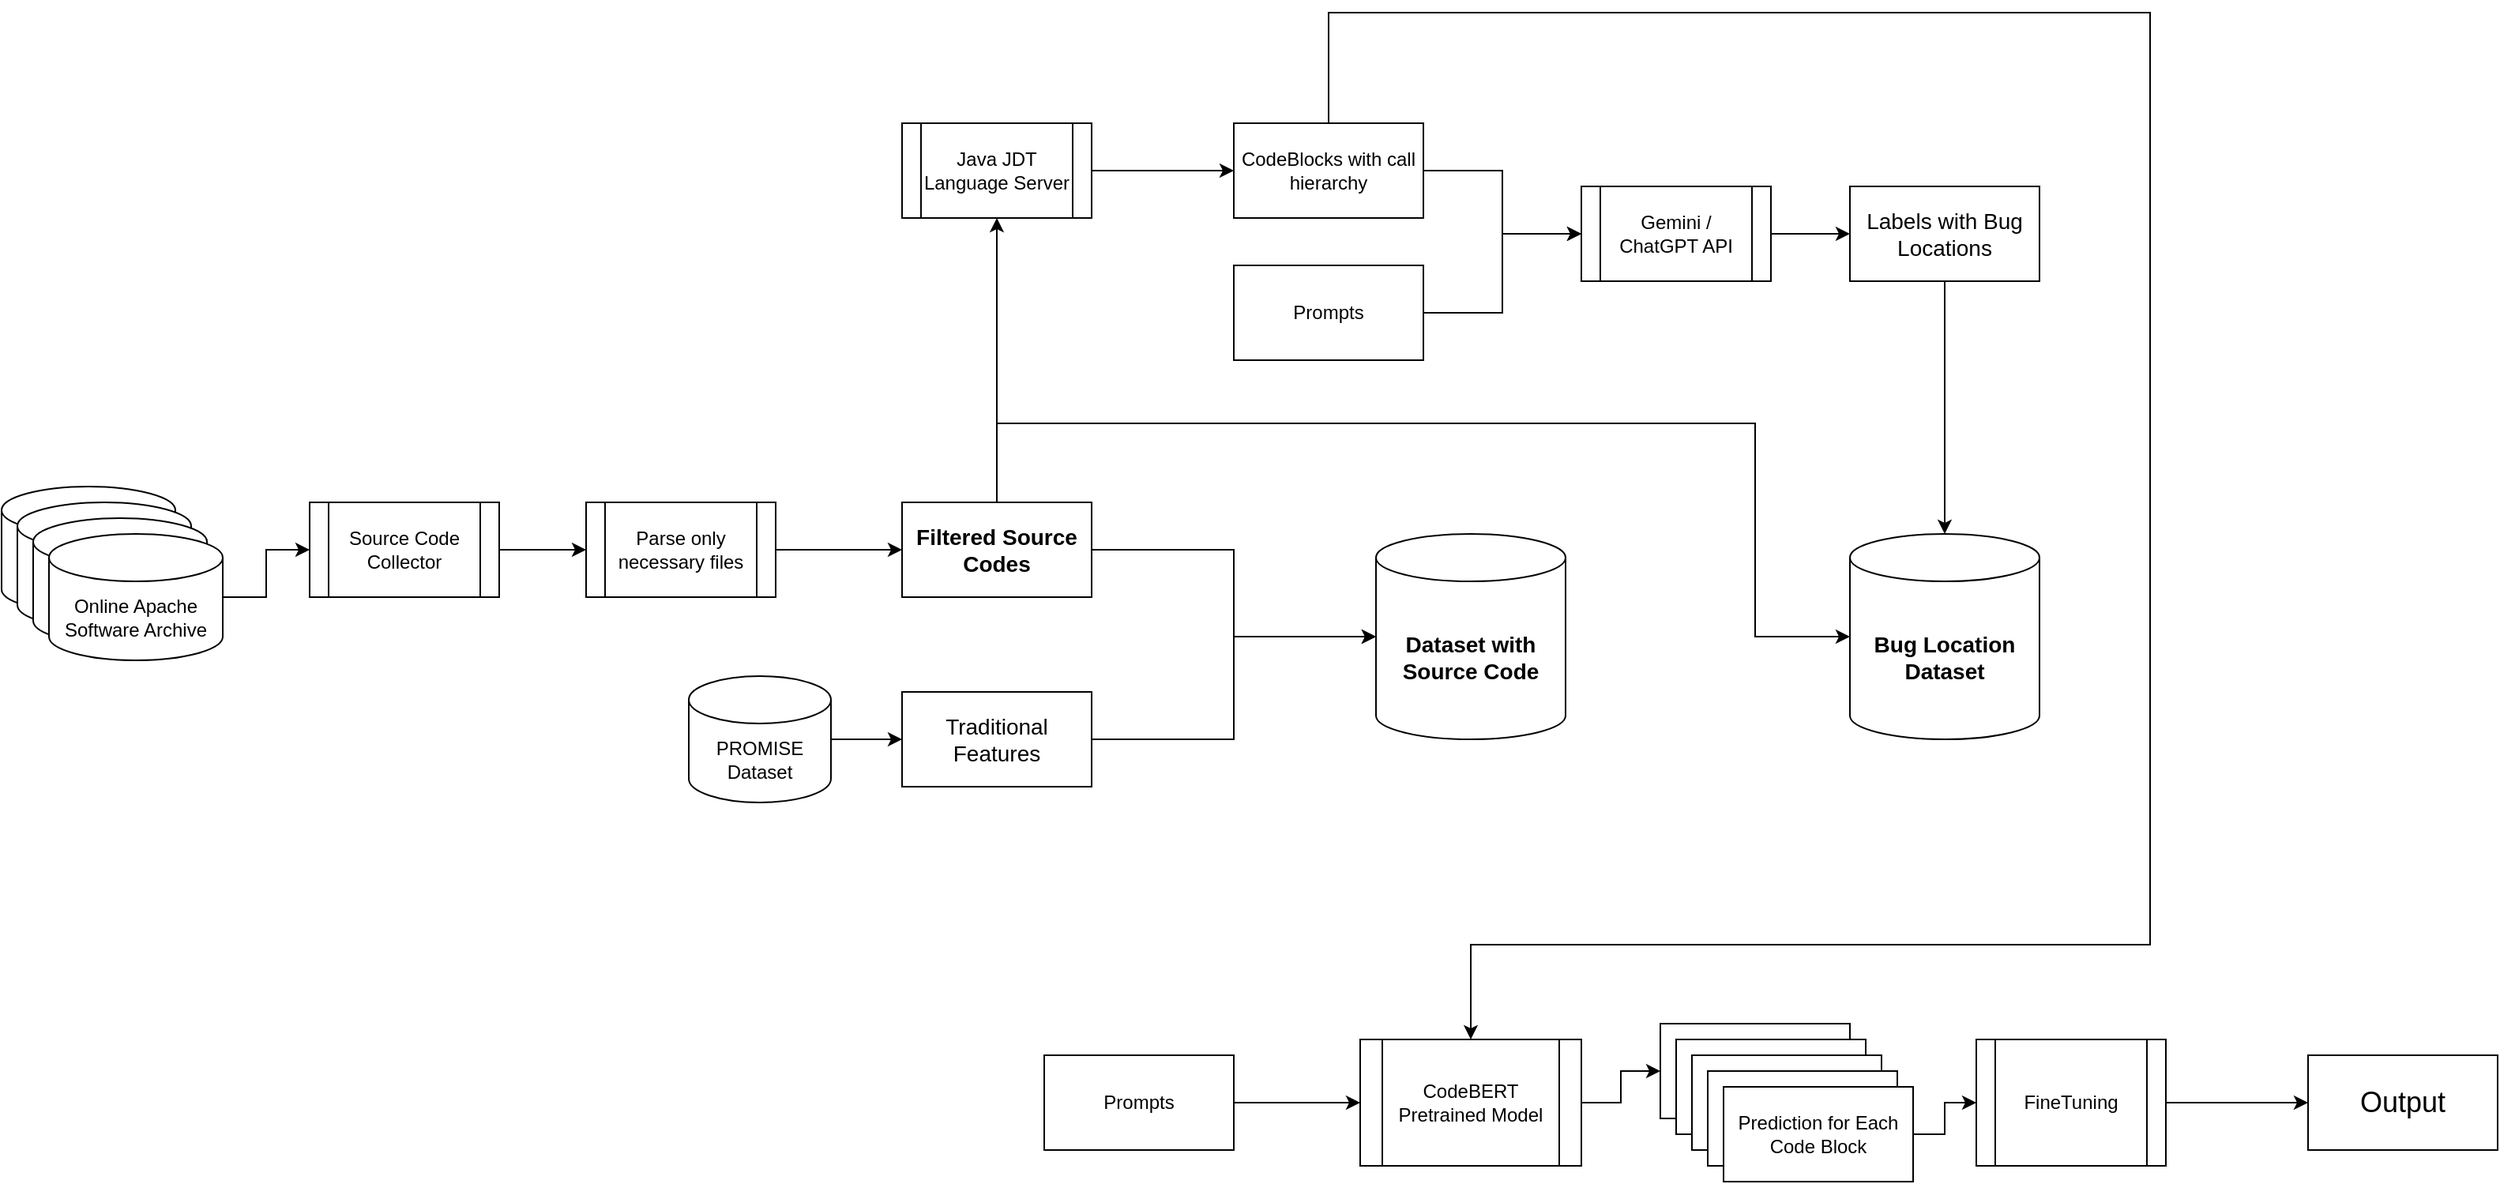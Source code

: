 <mxfile version="24.2.8" type="device">
  <diagram name="Page-1" id="Klkf7UfqxgYQjWizmfb3">
    <mxGraphModel dx="1098" dy="580" grid="1" gridSize="10" guides="1" tooltips="1" connect="1" arrows="1" fold="1" page="1" pageScale="1" pageWidth="850" pageHeight="1100" math="0" shadow="0">
      <root>
        <mxCell id="0" />
        <mxCell id="1" parent="0" />
        <mxCell id="OXjk3hcc7Y-1618RIC0a-65" value="" style="edgeStyle=orthogonalEdgeStyle;rounded=0;orthogonalLoop=1;jettySize=auto;html=1;" parent="1" source="OXjk3hcc7Y-1618RIC0a-49" target="OXjk3hcc7Y-1618RIC0a-64" edge="1">
          <mxGeometry relative="1" as="geometry" />
        </mxCell>
        <mxCell id="OXjk3hcc7Y-1618RIC0a-49" value="CodeBERT Pretrained Model" style="shape=process;whiteSpace=wrap;html=1;backgroundOutline=1;" parent="1" vertex="1">
          <mxGeometry x="890" y="930" width="140" height="80" as="geometry" />
        </mxCell>
        <mxCell id="OXjk3hcc7Y-1618RIC0a-52" value="" style="group" parent="1" vertex="1" connectable="0">
          <mxGeometry x="30" y="390" width="1290" height="390" as="geometry" />
        </mxCell>
        <mxCell id="OXjk3hcc7Y-1618RIC0a-28" value="" style="group;movable=1;resizable=1;rotatable=1;deletable=1;editable=1;locked=0;connectable=1;" parent="OXjk3hcc7Y-1618RIC0a-52" vertex="1" connectable="0">
          <mxGeometry x="435" y="310" width="255" height="80" as="geometry" />
        </mxCell>
        <mxCell id="OXjk3hcc7Y-1618RIC0a-1" value="&lt;font style=&quot;&quot;&gt;&lt;font style=&quot;font-size: 14px;&quot;&gt;Traditional Features&lt;/font&gt;&lt;br&gt;&lt;/font&gt;" style="rounded=0;whiteSpace=wrap;html=1;movable=1;resizable=1;rotatable=1;deletable=1;editable=1;locked=0;connectable=1;" parent="OXjk3hcc7Y-1618RIC0a-28" vertex="1">
          <mxGeometry x="135" y="10" width="120" height="60" as="geometry" />
        </mxCell>
        <mxCell id="OXjk3hcc7Y-1618RIC0a-6" style="edgeStyle=orthogonalEdgeStyle;rounded=0;orthogonalLoop=1;jettySize=auto;html=1;entryX=0;entryY=0.5;entryDx=0;entryDy=0;movable=1;resizable=1;rotatable=1;deletable=1;editable=1;locked=0;connectable=1;" parent="OXjk3hcc7Y-1618RIC0a-28" source="OXjk3hcc7Y-1618RIC0a-5" target="OXjk3hcc7Y-1618RIC0a-1" edge="1">
          <mxGeometry relative="1" as="geometry" />
        </mxCell>
        <mxCell id="OXjk3hcc7Y-1618RIC0a-5" value="PROMISE Dataset" style="shape=cylinder3;whiteSpace=wrap;html=1;boundedLbl=1;backgroundOutline=1;size=15;movable=1;resizable=1;rotatable=1;deletable=1;editable=1;locked=0;connectable=1;" parent="OXjk3hcc7Y-1618RIC0a-28" vertex="1">
          <mxGeometry width="90" height="80" as="geometry" />
        </mxCell>
        <mxCell id="OXjk3hcc7Y-1618RIC0a-29" value="" style="group;movable=1;resizable=1;rotatable=1;deletable=1;editable=1;locked=0;connectable=1;" parent="OXjk3hcc7Y-1618RIC0a-52" vertex="1" connectable="0">
          <mxGeometry y="190" width="690" height="110" as="geometry" />
        </mxCell>
        <mxCell id="OXjk3hcc7Y-1618RIC0a-10" value="" style="group;movable=1;resizable=1;rotatable=1;deletable=1;editable=1;locked=0;connectable=1;" parent="OXjk3hcc7Y-1618RIC0a-29" vertex="1" connectable="0">
          <mxGeometry width="140" height="110" as="geometry" />
        </mxCell>
        <mxCell id="OXjk3hcc7Y-1618RIC0a-3" value="Online Apache Software Archive" style="shape=cylinder3;whiteSpace=wrap;html=1;boundedLbl=1;backgroundOutline=1;size=15;movable=1;resizable=1;rotatable=1;deletable=1;editable=1;locked=0;connectable=1;" parent="OXjk3hcc7Y-1618RIC0a-10" vertex="1">
          <mxGeometry width="110" height="80" as="geometry" />
        </mxCell>
        <mxCell id="OXjk3hcc7Y-1618RIC0a-7" value="Online Apache Software Archive" style="shape=cylinder3;whiteSpace=wrap;html=1;boundedLbl=1;backgroundOutline=1;size=15;movable=1;resizable=1;rotatable=1;deletable=1;editable=1;locked=0;connectable=1;" parent="OXjk3hcc7Y-1618RIC0a-10" vertex="1">
          <mxGeometry x="10" y="10" width="110" height="80" as="geometry" />
        </mxCell>
        <mxCell id="OXjk3hcc7Y-1618RIC0a-8" value="Online Apache Software Archive" style="shape=cylinder3;whiteSpace=wrap;html=1;boundedLbl=1;backgroundOutline=1;size=15;movable=1;resizable=1;rotatable=1;deletable=1;editable=1;locked=0;connectable=1;" parent="OXjk3hcc7Y-1618RIC0a-10" vertex="1">
          <mxGeometry x="20" y="20" width="110" height="80" as="geometry" />
        </mxCell>
        <mxCell id="OXjk3hcc7Y-1618RIC0a-9" value="Online Apache Software Archive" style="shape=cylinder3;whiteSpace=wrap;html=1;boundedLbl=1;backgroundOutline=1;size=15;movable=1;resizable=1;rotatable=1;deletable=1;editable=1;locked=0;connectable=1;" parent="OXjk3hcc7Y-1618RIC0a-10" vertex="1">
          <mxGeometry x="30" y="30" width="110" height="80" as="geometry" />
        </mxCell>
        <mxCell id="OXjk3hcc7Y-1618RIC0a-18" value="Source Code Collector" style="shape=process;whiteSpace=wrap;html=1;backgroundOutline=1;movable=1;resizable=1;rotatable=1;deletable=1;editable=1;locked=0;connectable=1;" parent="OXjk3hcc7Y-1618RIC0a-29" vertex="1">
          <mxGeometry x="195" y="10" width="120" height="60" as="geometry" />
        </mxCell>
        <mxCell id="OXjk3hcc7Y-1618RIC0a-22" value="" style="edgeStyle=orthogonalEdgeStyle;rounded=0;orthogonalLoop=1;jettySize=auto;html=1;movable=1;resizable=1;rotatable=1;deletable=1;editable=1;locked=0;connectable=1;" parent="OXjk3hcc7Y-1618RIC0a-29" source="OXjk3hcc7Y-1618RIC0a-9" target="OXjk3hcc7Y-1618RIC0a-18" edge="1">
          <mxGeometry relative="1" as="geometry" />
        </mxCell>
        <mxCell id="OXjk3hcc7Y-1618RIC0a-23" value="Parse only necessary files" style="shape=process;whiteSpace=wrap;html=1;backgroundOutline=1;movable=1;resizable=1;rotatable=1;deletable=1;editable=1;locked=0;connectable=1;" parent="OXjk3hcc7Y-1618RIC0a-29" vertex="1">
          <mxGeometry x="370" y="10" width="120" height="60" as="geometry" />
        </mxCell>
        <mxCell id="OXjk3hcc7Y-1618RIC0a-25" value="" style="edgeStyle=orthogonalEdgeStyle;rounded=0;orthogonalLoop=1;jettySize=auto;html=1;movable=1;resizable=1;rotatable=1;deletable=1;editable=1;locked=0;connectable=1;" parent="OXjk3hcc7Y-1618RIC0a-29" source="OXjk3hcc7Y-1618RIC0a-18" target="OXjk3hcc7Y-1618RIC0a-23" edge="1">
          <mxGeometry relative="1" as="geometry" />
        </mxCell>
        <mxCell id="OXjk3hcc7Y-1618RIC0a-26" value="&lt;font style=&quot;font-size: 14px;&quot;&gt;&lt;b&gt;Filtered Source Codes&lt;/b&gt;&lt;/font&gt;" style="whiteSpace=wrap;html=1;movable=1;resizable=1;rotatable=1;deletable=1;editable=1;locked=0;connectable=1;" parent="OXjk3hcc7Y-1618RIC0a-29" vertex="1">
          <mxGeometry x="570" y="10" width="120" height="60" as="geometry" />
        </mxCell>
        <mxCell id="OXjk3hcc7Y-1618RIC0a-27" value="" style="edgeStyle=orthogonalEdgeStyle;rounded=0;orthogonalLoop=1;jettySize=auto;html=1;movable=1;resizable=1;rotatable=1;deletable=1;editable=1;locked=0;connectable=1;" parent="OXjk3hcc7Y-1618RIC0a-29" source="OXjk3hcc7Y-1618RIC0a-23" target="OXjk3hcc7Y-1618RIC0a-26" edge="1">
          <mxGeometry relative="1" as="geometry" />
        </mxCell>
        <mxCell id="OXjk3hcc7Y-1618RIC0a-30" value="&lt;font style=&quot;font-size: 14px;&quot;&gt;&lt;b&gt;Dataset with Source Code&lt;/b&gt;&lt;/font&gt;" style="shape=cylinder3;whiteSpace=wrap;html=1;boundedLbl=1;backgroundOutline=1;size=15;movable=1;resizable=1;rotatable=1;deletable=1;editable=1;locked=0;connectable=1;" parent="OXjk3hcc7Y-1618RIC0a-52" vertex="1">
          <mxGeometry x="870" y="220" width="120" height="130" as="geometry" />
        </mxCell>
        <mxCell id="OXjk3hcc7Y-1618RIC0a-31" value="" style="edgeStyle=orthogonalEdgeStyle;rounded=0;orthogonalLoop=1;jettySize=auto;html=1;movable=1;resizable=1;rotatable=1;deletable=1;editable=1;locked=0;connectable=1;" parent="OXjk3hcc7Y-1618RIC0a-52" source="OXjk3hcc7Y-1618RIC0a-1" target="OXjk3hcc7Y-1618RIC0a-30" edge="1">
          <mxGeometry relative="1" as="geometry" />
        </mxCell>
        <mxCell id="OXjk3hcc7Y-1618RIC0a-32" value="" style="edgeStyle=orthogonalEdgeStyle;rounded=0;orthogonalLoop=1;jettySize=auto;html=1;movable=1;resizable=1;rotatable=1;deletable=1;editable=1;locked=0;connectable=1;" parent="OXjk3hcc7Y-1618RIC0a-52" source="OXjk3hcc7Y-1618RIC0a-26" target="OXjk3hcc7Y-1618RIC0a-30" edge="1">
          <mxGeometry relative="1" as="geometry" />
        </mxCell>
        <mxCell id="OXjk3hcc7Y-1618RIC0a-35" value="CodeBlocks with call hierarchy" style="whiteSpace=wrap;html=1;" parent="OXjk3hcc7Y-1618RIC0a-52" vertex="1">
          <mxGeometry x="780" y="-40" width="120" height="60" as="geometry" />
        </mxCell>
        <mxCell id="OXjk3hcc7Y-1618RIC0a-39" value="Gemini / ChatGPT API" style="shape=process;whiteSpace=wrap;html=1;backgroundOutline=1;" parent="OXjk3hcc7Y-1618RIC0a-52" vertex="1">
          <mxGeometry x="1000" width="120" height="60" as="geometry" />
        </mxCell>
        <mxCell id="OXjk3hcc7Y-1618RIC0a-40" value="" style="edgeStyle=orthogonalEdgeStyle;rounded=0;orthogonalLoop=1;jettySize=auto;html=1;" parent="OXjk3hcc7Y-1618RIC0a-52" source="OXjk3hcc7Y-1618RIC0a-35" target="OXjk3hcc7Y-1618RIC0a-39" edge="1">
          <mxGeometry relative="1" as="geometry" />
        </mxCell>
        <mxCell id="OXjk3hcc7Y-1618RIC0a-41" value="&lt;font style=&quot;font-size: 14px;&quot;&gt;Labels&amp;nbsp;with Bug Locations&lt;/font&gt;" style="whiteSpace=wrap;html=1;" parent="OXjk3hcc7Y-1618RIC0a-52" vertex="1">
          <mxGeometry x="1170" width="120" height="60" as="geometry" />
        </mxCell>
        <mxCell id="OXjk3hcc7Y-1618RIC0a-42" value="" style="edgeStyle=orthogonalEdgeStyle;rounded=0;orthogonalLoop=1;jettySize=auto;html=1;" parent="OXjk3hcc7Y-1618RIC0a-52" source="OXjk3hcc7Y-1618RIC0a-39" target="OXjk3hcc7Y-1618RIC0a-41" edge="1">
          <mxGeometry relative="1" as="geometry" />
        </mxCell>
        <mxCell id="OXjk3hcc7Y-1618RIC0a-44" value="&lt;font style=&quot;font-size: 14px;&quot;&gt;&lt;b&gt;Bug Location Dataset&lt;/b&gt;&lt;/font&gt;" style="shape=cylinder3;whiteSpace=wrap;html=1;boundedLbl=1;backgroundOutline=1;size=15;movable=1;resizable=1;rotatable=1;deletable=1;editable=1;locked=0;connectable=1;" parent="OXjk3hcc7Y-1618RIC0a-52" vertex="1">
          <mxGeometry x="1170" y="220" width="120" height="130" as="geometry" />
        </mxCell>
        <mxCell id="OXjk3hcc7Y-1618RIC0a-45" value="" style="edgeStyle=orthogonalEdgeStyle;rounded=0;orthogonalLoop=1;jettySize=auto;html=1;" parent="OXjk3hcc7Y-1618RIC0a-52" source="OXjk3hcc7Y-1618RIC0a-41" target="OXjk3hcc7Y-1618RIC0a-44" edge="1">
          <mxGeometry relative="1" as="geometry" />
        </mxCell>
        <mxCell id="OXjk3hcc7Y-1618RIC0a-51" style="edgeStyle=orthogonalEdgeStyle;rounded=0;orthogonalLoop=1;jettySize=auto;html=1;entryX=0;entryY=0.5;entryDx=0;entryDy=0;entryPerimeter=0;" parent="OXjk3hcc7Y-1618RIC0a-52" source="OXjk3hcc7Y-1618RIC0a-26" target="OXjk3hcc7Y-1618RIC0a-44" edge="1">
          <mxGeometry relative="1" as="geometry">
            <mxPoint x="1110" y="200" as="targetPoint" />
            <Array as="points">
              <mxPoint x="630" y="150" />
              <mxPoint x="1110" y="150" />
              <mxPoint x="1110" y="285" />
            </Array>
          </mxGeometry>
        </mxCell>
        <mxCell id="OXjk3hcc7Y-1618RIC0a-58" style="edgeStyle=orthogonalEdgeStyle;rounded=0;orthogonalLoop=1;jettySize=auto;html=1;entryX=0;entryY=0.5;entryDx=0;entryDy=0;" parent="OXjk3hcc7Y-1618RIC0a-52" source="OXjk3hcc7Y-1618RIC0a-55" target="OXjk3hcc7Y-1618RIC0a-39" edge="1">
          <mxGeometry relative="1" as="geometry" />
        </mxCell>
        <mxCell id="OXjk3hcc7Y-1618RIC0a-55" value="Prompts" style="rounded=0;whiteSpace=wrap;html=1;" parent="OXjk3hcc7Y-1618RIC0a-52" vertex="1">
          <mxGeometry x="780" y="50" width="120" height="60" as="geometry" />
        </mxCell>
        <mxCell id="OXjk3hcc7Y-1618RIC0a-59" value="" style="edgeStyle=orthogonalEdgeStyle;rounded=0;orthogonalLoop=1;jettySize=auto;html=1;" parent="1" source="OXjk3hcc7Y-1618RIC0a-53" target="OXjk3hcc7Y-1618RIC0a-49" edge="1">
          <mxGeometry relative="1" as="geometry" />
        </mxCell>
        <mxCell id="OXjk3hcc7Y-1618RIC0a-53" value="Prompts" style="rounded=0;whiteSpace=wrap;html=1;" parent="1" vertex="1">
          <mxGeometry x="690" y="940" width="120" height="60" as="geometry" />
        </mxCell>
        <mxCell id="OXjk3hcc7Y-1618RIC0a-54" style="edgeStyle=orthogonalEdgeStyle;rounded=0;orthogonalLoop=1;jettySize=auto;html=1;entryX=0.5;entryY=0;entryDx=0;entryDy=0;" parent="1" source="OXjk3hcc7Y-1618RIC0a-35" target="OXjk3hcc7Y-1618RIC0a-49" edge="1">
          <mxGeometry relative="1" as="geometry">
            <mxPoint x="910" y="890" as="targetPoint" />
            <Array as="points">
              <mxPoint x="870" y="280" />
              <mxPoint x="1390" y="280" />
              <mxPoint x="1390" y="870" />
              <mxPoint x="960" y="870" />
            </Array>
          </mxGeometry>
        </mxCell>
        <mxCell id="OXjk3hcc7Y-1618RIC0a-33" value="Java JDT Language Server" style="shape=process;whiteSpace=wrap;html=1;backgroundOutline=1;" parent="1" vertex="1">
          <mxGeometry x="600" y="350" width="120" height="60" as="geometry" />
        </mxCell>
        <mxCell id="OXjk3hcc7Y-1618RIC0a-34" value="" style="edgeStyle=orthogonalEdgeStyle;rounded=0;orthogonalLoop=1;jettySize=auto;html=1;" parent="1" source="OXjk3hcc7Y-1618RIC0a-26" target="OXjk3hcc7Y-1618RIC0a-33" edge="1">
          <mxGeometry relative="1" as="geometry" />
        </mxCell>
        <mxCell id="OXjk3hcc7Y-1618RIC0a-36" value="" style="edgeStyle=orthogonalEdgeStyle;rounded=0;orthogonalLoop=1;jettySize=auto;html=1;" parent="1" source="OXjk3hcc7Y-1618RIC0a-33" target="OXjk3hcc7Y-1618RIC0a-35" edge="1">
          <mxGeometry relative="1" as="geometry" />
        </mxCell>
        <mxCell id="OXjk3hcc7Y-1618RIC0a-63" value="" style="edgeStyle=orthogonalEdgeStyle;rounded=0;orthogonalLoop=1;jettySize=auto;html=1;" parent="1" source="OXjk3hcc7Y-1618RIC0a-60" target="OXjk3hcc7Y-1618RIC0a-62" edge="1">
          <mxGeometry relative="1" as="geometry" />
        </mxCell>
        <mxCell id="OXjk3hcc7Y-1618RIC0a-60" value="FineTuning" style="shape=process;whiteSpace=wrap;html=1;backgroundOutline=1;" parent="1" vertex="1">
          <mxGeometry x="1280" y="930" width="120" height="80" as="geometry" />
        </mxCell>
        <mxCell id="OXjk3hcc7Y-1618RIC0a-62" value="&lt;font style=&quot;font-size: 18px;&quot;&gt;Output&lt;/font&gt;" style="whiteSpace=wrap;html=1;" parent="1" vertex="1">
          <mxGeometry x="1490" y="940" width="120" height="60" as="geometry" />
        </mxCell>
        <mxCell id="OXjk3hcc7Y-1618RIC0a-70" value="" style="group" parent="1" vertex="1" connectable="0">
          <mxGeometry x="1080" y="920" width="160" height="100" as="geometry" />
        </mxCell>
        <mxCell id="OXjk3hcc7Y-1618RIC0a-64" value="" style="whiteSpace=wrap;html=1;" parent="OXjk3hcc7Y-1618RIC0a-70" vertex="1">
          <mxGeometry width="120" height="60" as="geometry" />
        </mxCell>
        <mxCell id="OXjk3hcc7Y-1618RIC0a-66" value="" style="whiteSpace=wrap;html=1;" parent="OXjk3hcc7Y-1618RIC0a-70" vertex="1">
          <mxGeometry x="10" y="10" width="120" height="60" as="geometry" />
        </mxCell>
        <mxCell id="OXjk3hcc7Y-1618RIC0a-67" value="" style="whiteSpace=wrap;html=1;" parent="OXjk3hcc7Y-1618RIC0a-70" vertex="1">
          <mxGeometry x="20" y="20" width="120" height="60" as="geometry" />
        </mxCell>
        <mxCell id="OXjk3hcc7Y-1618RIC0a-68" value="" style="whiteSpace=wrap;html=1;" parent="OXjk3hcc7Y-1618RIC0a-70" vertex="1">
          <mxGeometry x="30" y="30" width="120" height="60" as="geometry" />
        </mxCell>
        <mxCell id="OXjk3hcc7Y-1618RIC0a-69" value="Prediction for Each Code Block" style="whiteSpace=wrap;html=1;" parent="OXjk3hcc7Y-1618RIC0a-70" vertex="1">
          <mxGeometry x="40" y="40" width="120" height="60" as="geometry" />
        </mxCell>
        <mxCell id="OXjk3hcc7Y-1618RIC0a-71" value="" style="edgeStyle=orthogonalEdgeStyle;rounded=0;orthogonalLoop=1;jettySize=auto;html=1;" parent="1" source="OXjk3hcc7Y-1618RIC0a-69" target="OXjk3hcc7Y-1618RIC0a-60" edge="1">
          <mxGeometry relative="1" as="geometry" />
        </mxCell>
      </root>
    </mxGraphModel>
  </diagram>
</mxfile>
